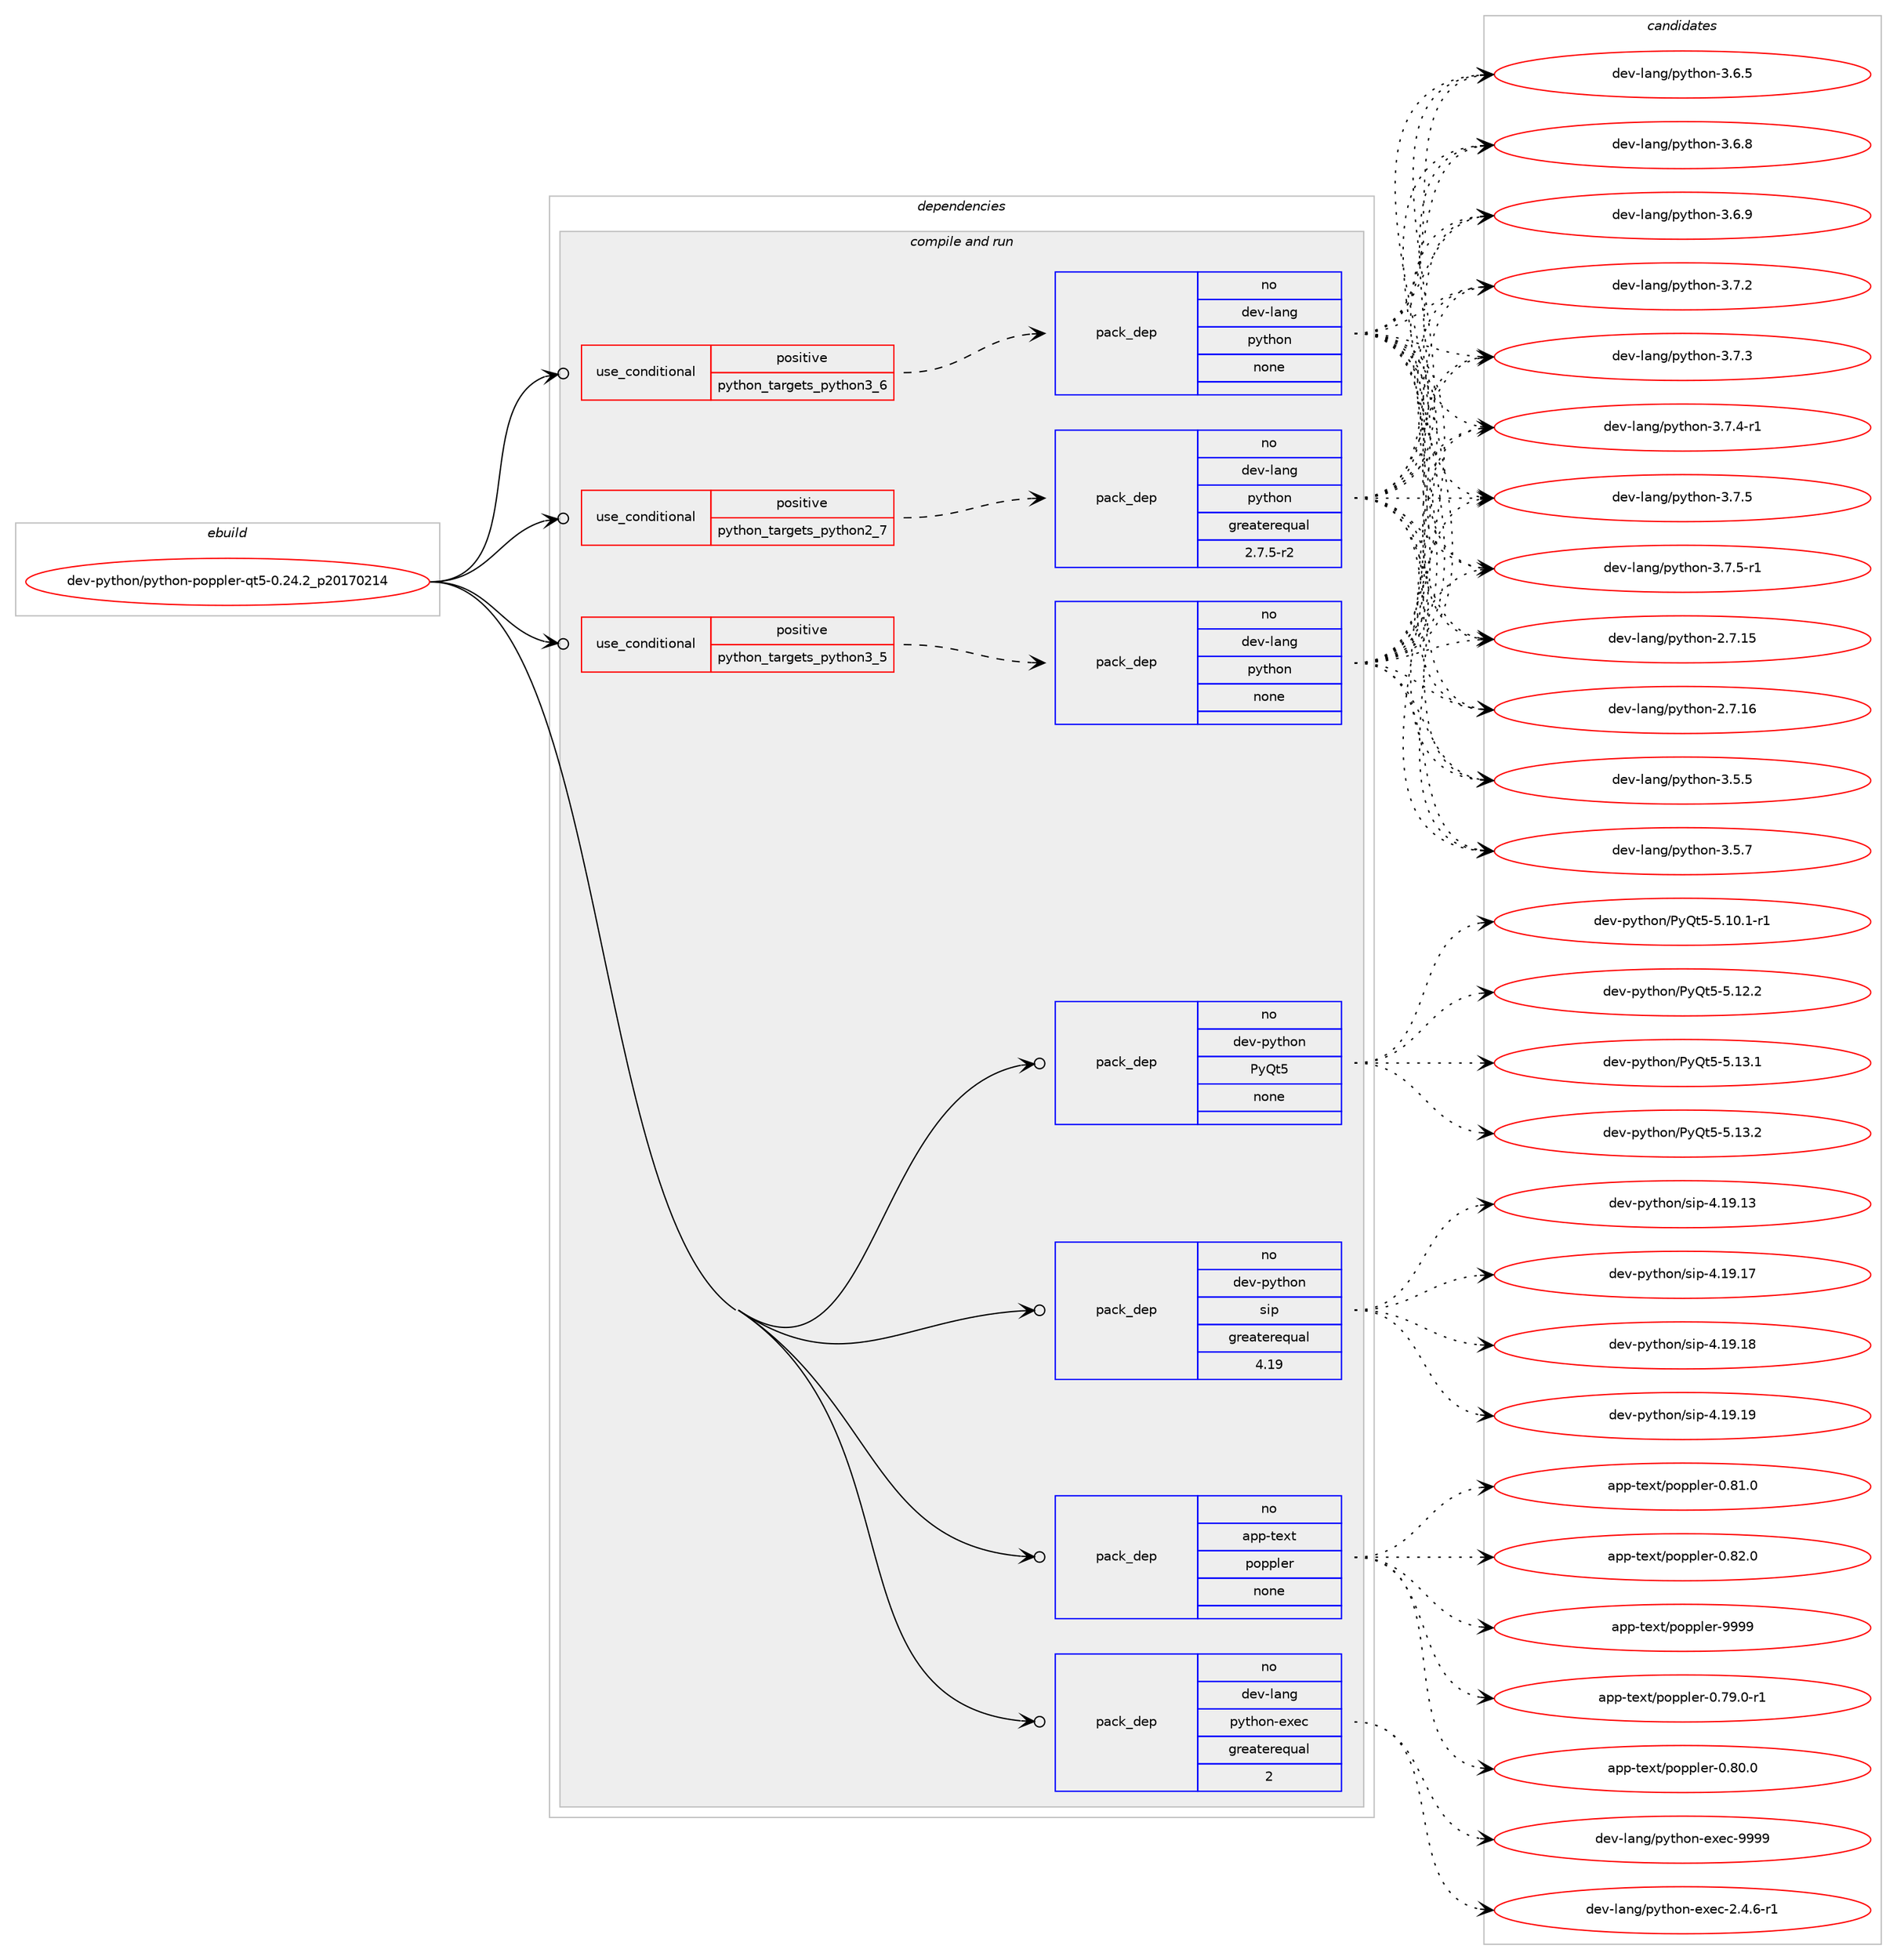 digraph prolog {

# *************
# Graph options
# *************

newrank=true;
concentrate=true;
compound=true;
graph [rankdir=LR,fontname=Helvetica,fontsize=10,ranksep=1.5];#, ranksep=2.5, nodesep=0.2];
edge  [arrowhead=vee];
node  [fontname=Helvetica,fontsize=10];

# **********
# The ebuild
# **********

subgraph cluster_leftcol {
color=gray;
rank=same;
label=<<i>ebuild</i>>;
id [label="dev-python/python-poppler-qt5-0.24.2_p20170214", color=red, width=4, href="../dev-python/python-poppler-qt5-0.24.2_p20170214.svg"];
}

# ****************
# The dependencies
# ****************

subgraph cluster_midcol {
color=gray;
label=<<i>dependencies</i>>;
subgraph cluster_compile {
fillcolor="#eeeeee";
style=filled;
label=<<i>compile</i>>;
}
subgraph cluster_compileandrun {
fillcolor="#eeeeee";
style=filled;
label=<<i>compile and run</i>>;
subgraph cond147842 {
dependency632654 [label=<<TABLE BORDER="0" CELLBORDER="1" CELLSPACING="0" CELLPADDING="4"><TR><TD ROWSPAN="3" CELLPADDING="10">use_conditional</TD></TR><TR><TD>positive</TD></TR><TR><TD>python_targets_python2_7</TD></TR></TABLE>>, shape=none, color=red];
subgraph pack472941 {
dependency632655 [label=<<TABLE BORDER="0" CELLBORDER="1" CELLSPACING="0" CELLPADDING="4" WIDTH="220"><TR><TD ROWSPAN="6" CELLPADDING="30">pack_dep</TD></TR><TR><TD WIDTH="110">no</TD></TR><TR><TD>dev-lang</TD></TR><TR><TD>python</TD></TR><TR><TD>greaterequal</TD></TR><TR><TD>2.7.5-r2</TD></TR></TABLE>>, shape=none, color=blue];
}
dependency632654:e -> dependency632655:w [weight=20,style="dashed",arrowhead="vee"];
}
id:e -> dependency632654:w [weight=20,style="solid",arrowhead="odotvee"];
subgraph cond147843 {
dependency632656 [label=<<TABLE BORDER="0" CELLBORDER="1" CELLSPACING="0" CELLPADDING="4"><TR><TD ROWSPAN="3" CELLPADDING="10">use_conditional</TD></TR><TR><TD>positive</TD></TR><TR><TD>python_targets_python3_5</TD></TR></TABLE>>, shape=none, color=red];
subgraph pack472942 {
dependency632657 [label=<<TABLE BORDER="0" CELLBORDER="1" CELLSPACING="0" CELLPADDING="4" WIDTH="220"><TR><TD ROWSPAN="6" CELLPADDING="30">pack_dep</TD></TR><TR><TD WIDTH="110">no</TD></TR><TR><TD>dev-lang</TD></TR><TR><TD>python</TD></TR><TR><TD>none</TD></TR><TR><TD></TD></TR></TABLE>>, shape=none, color=blue];
}
dependency632656:e -> dependency632657:w [weight=20,style="dashed",arrowhead="vee"];
}
id:e -> dependency632656:w [weight=20,style="solid",arrowhead="odotvee"];
subgraph cond147844 {
dependency632658 [label=<<TABLE BORDER="0" CELLBORDER="1" CELLSPACING="0" CELLPADDING="4"><TR><TD ROWSPAN="3" CELLPADDING="10">use_conditional</TD></TR><TR><TD>positive</TD></TR><TR><TD>python_targets_python3_6</TD></TR></TABLE>>, shape=none, color=red];
subgraph pack472943 {
dependency632659 [label=<<TABLE BORDER="0" CELLBORDER="1" CELLSPACING="0" CELLPADDING="4" WIDTH="220"><TR><TD ROWSPAN="6" CELLPADDING="30">pack_dep</TD></TR><TR><TD WIDTH="110">no</TD></TR><TR><TD>dev-lang</TD></TR><TR><TD>python</TD></TR><TR><TD>none</TD></TR><TR><TD></TD></TR></TABLE>>, shape=none, color=blue];
}
dependency632658:e -> dependency632659:w [weight=20,style="dashed",arrowhead="vee"];
}
id:e -> dependency632658:w [weight=20,style="solid",arrowhead="odotvee"];
subgraph pack472944 {
dependency632660 [label=<<TABLE BORDER="0" CELLBORDER="1" CELLSPACING="0" CELLPADDING="4" WIDTH="220"><TR><TD ROWSPAN="6" CELLPADDING="30">pack_dep</TD></TR><TR><TD WIDTH="110">no</TD></TR><TR><TD>app-text</TD></TR><TR><TD>poppler</TD></TR><TR><TD>none</TD></TR><TR><TD></TD></TR></TABLE>>, shape=none, color=blue];
}
id:e -> dependency632660:w [weight=20,style="solid",arrowhead="odotvee"];
subgraph pack472945 {
dependency632661 [label=<<TABLE BORDER="0" CELLBORDER="1" CELLSPACING="0" CELLPADDING="4" WIDTH="220"><TR><TD ROWSPAN="6" CELLPADDING="30">pack_dep</TD></TR><TR><TD WIDTH="110">no</TD></TR><TR><TD>dev-lang</TD></TR><TR><TD>python-exec</TD></TR><TR><TD>greaterequal</TD></TR><TR><TD>2</TD></TR></TABLE>>, shape=none, color=blue];
}
id:e -> dependency632661:w [weight=20,style="solid",arrowhead="odotvee"];
subgraph pack472946 {
dependency632662 [label=<<TABLE BORDER="0" CELLBORDER="1" CELLSPACING="0" CELLPADDING="4" WIDTH="220"><TR><TD ROWSPAN="6" CELLPADDING="30">pack_dep</TD></TR><TR><TD WIDTH="110">no</TD></TR><TR><TD>dev-python</TD></TR><TR><TD>PyQt5</TD></TR><TR><TD>none</TD></TR><TR><TD></TD></TR></TABLE>>, shape=none, color=blue];
}
id:e -> dependency632662:w [weight=20,style="solid",arrowhead="odotvee"];
subgraph pack472947 {
dependency632663 [label=<<TABLE BORDER="0" CELLBORDER="1" CELLSPACING="0" CELLPADDING="4" WIDTH="220"><TR><TD ROWSPAN="6" CELLPADDING="30">pack_dep</TD></TR><TR><TD WIDTH="110">no</TD></TR><TR><TD>dev-python</TD></TR><TR><TD>sip</TD></TR><TR><TD>greaterequal</TD></TR><TR><TD>4.19</TD></TR></TABLE>>, shape=none, color=blue];
}
id:e -> dependency632663:w [weight=20,style="solid",arrowhead="odotvee"];
}
subgraph cluster_run {
fillcolor="#eeeeee";
style=filled;
label=<<i>run</i>>;
}
}

# **************
# The candidates
# **************

subgraph cluster_choices {
rank=same;
color=gray;
label=<<i>candidates</i>>;

subgraph choice472941 {
color=black;
nodesep=1;
choice10010111845108971101034711212111610411111045504655464953 [label="dev-lang/python-2.7.15", color=red, width=4,href="../dev-lang/python-2.7.15.svg"];
choice10010111845108971101034711212111610411111045504655464954 [label="dev-lang/python-2.7.16", color=red, width=4,href="../dev-lang/python-2.7.16.svg"];
choice100101118451089711010347112121116104111110455146534653 [label="dev-lang/python-3.5.5", color=red, width=4,href="../dev-lang/python-3.5.5.svg"];
choice100101118451089711010347112121116104111110455146534655 [label="dev-lang/python-3.5.7", color=red, width=4,href="../dev-lang/python-3.5.7.svg"];
choice100101118451089711010347112121116104111110455146544653 [label="dev-lang/python-3.6.5", color=red, width=4,href="../dev-lang/python-3.6.5.svg"];
choice100101118451089711010347112121116104111110455146544656 [label="dev-lang/python-3.6.8", color=red, width=4,href="../dev-lang/python-3.6.8.svg"];
choice100101118451089711010347112121116104111110455146544657 [label="dev-lang/python-3.6.9", color=red, width=4,href="../dev-lang/python-3.6.9.svg"];
choice100101118451089711010347112121116104111110455146554650 [label="dev-lang/python-3.7.2", color=red, width=4,href="../dev-lang/python-3.7.2.svg"];
choice100101118451089711010347112121116104111110455146554651 [label="dev-lang/python-3.7.3", color=red, width=4,href="../dev-lang/python-3.7.3.svg"];
choice1001011184510897110103471121211161041111104551465546524511449 [label="dev-lang/python-3.7.4-r1", color=red, width=4,href="../dev-lang/python-3.7.4-r1.svg"];
choice100101118451089711010347112121116104111110455146554653 [label="dev-lang/python-3.7.5", color=red, width=4,href="../dev-lang/python-3.7.5.svg"];
choice1001011184510897110103471121211161041111104551465546534511449 [label="dev-lang/python-3.7.5-r1", color=red, width=4,href="../dev-lang/python-3.7.5-r1.svg"];
dependency632655:e -> choice10010111845108971101034711212111610411111045504655464953:w [style=dotted,weight="100"];
dependency632655:e -> choice10010111845108971101034711212111610411111045504655464954:w [style=dotted,weight="100"];
dependency632655:e -> choice100101118451089711010347112121116104111110455146534653:w [style=dotted,weight="100"];
dependency632655:e -> choice100101118451089711010347112121116104111110455146534655:w [style=dotted,weight="100"];
dependency632655:e -> choice100101118451089711010347112121116104111110455146544653:w [style=dotted,weight="100"];
dependency632655:e -> choice100101118451089711010347112121116104111110455146544656:w [style=dotted,weight="100"];
dependency632655:e -> choice100101118451089711010347112121116104111110455146544657:w [style=dotted,weight="100"];
dependency632655:e -> choice100101118451089711010347112121116104111110455146554650:w [style=dotted,weight="100"];
dependency632655:e -> choice100101118451089711010347112121116104111110455146554651:w [style=dotted,weight="100"];
dependency632655:e -> choice1001011184510897110103471121211161041111104551465546524511449:w [style=dotted,weight="100"];
dependency632655:e -> choice100101118451089711010347112121116104111110455146554653:w [style=dotted,weight="100"];
dependency632655:e -> choice1001011184510897110103471121211161041111104551465546534511449:w [style=dotted,weight="100"];
}
subgraph choice472942 {
color=black;
nodesep=1;
choice10010111845108971101034711212111610411111045504655464953 [label="dev-lang/python-2.7.15", color=red, width=4,href="../dev-lang/python-2.7.15.svg"];
choice10010111845108971101034711212111610411111045504655464954 [label="dev-lang/python-2.7.16", color=red, width=4,href="../dev-lang/python-2.7.16.svg"];
choice100101118451089711010347112121116104111110455146534653 [label="dev-lang/python-3.5.5", color=red, width=4,href="../dev-lang/python-3.5.5.svg"];
choice100101118451089711010347112121116104111110455146534655 [label="dev-lang/python-3.5.7", color=red, width=4,href="../dev-lang/python-3.5.7.svg"];
choice100101118451089711010347112121116104111110455146544653 [label="dev-lang/python-3.6.5", color=red, width=4,href="../dev-lang/python-3.6.5.svg"];
choice100101118451089711010347112121116104111110455146544656 [label="dev-lang/python-3.6.8", color=red, width=4,href="../dev-lang/python-3.6.8.svg"];
choice100101118451089711010347112121116104111110455146544657 [label="dev-lang/python-3.6.9", color=red, width=4,href="../dev-lang/python-3.6.9.svg"];
choice100101118451089711010347112121116104111110455146554650 [label="dev-lang/python-3.7.2", color=red, width=4,href="../dev-lang/python-3.7.2.svg"];
choice100101118451089711010347112121116104111110455146554651 [label="dev-lang/python-3.7.3", color=red, width=4,href="../dev-lang/python-3.7.3.svg"];
choice1001011184510897110103471121211161041111104551465546524511449 [label="dev-lang/python-3.7.4-r1", color=red, width=4,href="../dev-lang/python-3.7.4-r1.svg"];
choice100101118451089711010347112121116104111110455146554653 [label="dev-lang/python-3.7.5", color=red, width=4,href="../dev-lang/python-3.7.5.svg"];
choice1001011184510897110103471121211161041111104551465546534511449 [label="dev-lang/python-3.7.5-r1", color=red, width=4,href="../dev-lang/python-3.7.5-r1.svg"];
dependency632657:e -> choice10010111845108971101034711212111610411111045504655464953:w [style=dotted,weight="100"];
dependency632657:e -> choice10010111845108971101034711212111610411111045504655464954:w [style=dotted,weight="100"];
dependency632657:e -> choice100101118451089711010347112121116104111110455146534653:w [style=dotted,weight="100"];
dependency632657:e -> choice100101118451089711010347112121116104111110455146534655:w [style=dotted,weight="100"];
dependency632657:e -> choice100101118451089711010347112121116104111110455146544653:w [style=dotted,weight="100"];
dependency632657:e -> choice100101118451089711010347112121116104111110455146544656:w [style=dotted,weight="100"];
dependency632657:e -> choice100101118451089711010347112121116104111110455146544657:w [style=dotted,weight="100"];
dependency632657:e -> choice100101118451089711010347112121116104111110455146554650:w [style=dotted,weight="100"];
dependency632657:e -> choice100101118451089711010347112121116104111110455146554651:w [style=dotted,weight="100"];
dependency632657:e -> choice1001011184510897110103471121211161041111104551465546524511449:w [style=dotted,weight="100"];
dependency632657:e -> choice100101118451089711010347112121116104111110455146554653:w [style=dotted,weight="100"];
dependency632657:e -> choice1001011184510897110103471121211161041111104551465546534511449:w [style=dotted,weight="100"];
}
subgraph choice472943 {
color=black;
nodesep=1;
choice10010111845108971101034711212111610411111045504655464953 [label="dev-lang/python-2.7.15", color=red, width=4,href="../dev-lang/python-2.7.15.svg"];
choice10010111845108971101034711212111610411111045504655464954 [label="dev-lang/python-2.7.16", color=red, width=4,href="../dev-lang/python-2.7.16.svg"];
choice100101118451089711010347112121116104111110455146534653 [label="dev-lang/python-3.5.5", color=red, width=4,href="../dev-lang/python-3.5.5.svg"];
choice100101118451089711010347112121116104111110455146534655 [label="dev-lang/python-3.5.7", color=red, width=4,href="../dev-lang/python-3.5.7.svg"];
choice100101118451089711010347112121116104111110455146544653 [label="dev-lang/python-3.6.5", color=red, width=4,href="../dev-lang/python-3.6.5.svg"];
choice100101118451089711010347112121116104111110455146544656 [label="dev-lang/python-3.6.8", color=red, width=4,href="../dev-lang/python-3.6.8.svg"];
choice100101118451089711010347112121116104111110455146544657 [label="dev-lang/python-3.6.9", color=red, width=4,href="../dev-lang/python-3.6.9.svg"];
choice100101118451089711010347112121116104111110455146554650 [label="dev-lang/python-3.7.2", color=red, width=4,href="../dev-lang/python-3.7.2.svg"];
choice100101118451089711010347112121116104111110455146554651 [label="dev-lang/python-3.7.3", color=red, width=4,href="../dev-lang/python-3.7.3.svg"];
choice1001011184510897110103471121211161041111104551465546524511449 [label="dev-lang/python-3.7.4-r1", color=red, width=4,href="../dev-lang/python-3.7.4-r1.svg"];
choice100101118451089711010347112121116104111110455146554653 [label="dev-lang/python-3.7.5", color=red, width=4,href="../dev-lang/python-3.7.5.svg"];
choice1001011184510897110103471121211161041111104551465546534511449 [label="dev-lang/python-3.7.5-r1", color=red, width=4,href="../dev-lang/python-3.7.5-r1.svg"];
dependency632659:e -> choice10010111845108971101034711212111610411111045504655464953:w [style=dotted,weight="100"];
dependency632659:e -> choice10010111845108971101034711212111610411111045504655464954:w [style=dotted,weight="100"];
dependency632659:e -> choice100101118451089711010347112121116104111110455146534653:w [style=dotted,weight="100"];
dependency632659:e -> choice100101118451089711010347112121116104111110455146534655:w [style=dotted,weight="100"];
dependency632659:e -> choice100101118451089711010347112121116104111110455146544653:w [style=dotted,weight="100"];
dependency632659:e -> choice100101118451089711010347112121116104111110455146544656:w [style=dotted,weight="100"];
dependency632659:e -> choice100101118451089711010347112121116104111110455146544657:w [style=dotted,weight="100"];
dependency632659:e -> choice100101118451089711010347112121116104111110455146554650:w [style=dotted,weight="100"];
dependency632659:e -> choice100101118451089711010347112121116104111110455146554651:w [style=dotted,weight="100"];
dependency632659:e -> choice1001011184510897110103471121211161041111104551465546524511449:w [style=dotted,weight="100"];
dependency632659:e -> choice100101118451089711010347112121116104111110455146554653:w [style=dotted,weight="100"];
dependency632659:e -> choice1001011184510897110103471121211161041111104551465546534511449:w [style=dotted,weight="100"];
}
subgraph choice472944 {
color=black;
nodesep=1;
choice971121124511610112011647112111112112108101114454846555746484511449 [label="app-text/poppler-0.79.0-r1", color=red, width=4,href="../app-text/poppler-0.79.0-r1.svg"];
choice97112112451161011201164711211111211210810111445484656484648 [label="app-text/poppler-0.80.0", color=red, width=4,href="../app-text/poppler-0.80.0.svg"];
choice97112112451161011201164711211111211210810111445484656494648 [label="app-text/poppler-0.81.0", color=red, width=4,href="../app-text/poppler-0.81.0.svg"];
choice97112112451161011201164711211111211210810111445484656504648 [label="app-text/poppler-0.82.0", color=red, width=4,href="../app-text/poppler-0.82.0.svg"];
choice9711211245116101120116471121111121121081011144557575757 [label="app-text/poppler-9999", color=red, width=4,href="../app-text/poppler-9999.svg"];
dependency632660:e -> choice971121124511610112011647112111112112108101114454846555746484511449:w [style=dotted,weight="100"];
dependency632660:e -> choice97112112451161011201164711211111211210810111445484656484648:w [style=dotted,weight="100"];
dependency632660:e -> choice97112112451161011201164711211111211210810111445484656494648:w [style=dotted,weight="100"];
dependency632660:e -> choice97112112451161011201164711211111211210810111445484656504648:w [style=dotted,weight="100"];
dependency632660:e -> choice9711211245116101120116471121111121121081011144557575757:w [style=dotted,weight="100"];
}
subgraph choice472945 {
color=black;
nodesep=1;
choice10010111845108971101034711212111610411111045101120101994550465246544511449 [label="dev-lang/python-exec-2.4.6-r1", color=red, width=4,href="../dev-lang/python-exec-2.4.6-r1.svg"];
choice10010111845108971101034711212111610411111045101120101994557575757 [label="dev-lang/python-exec-9999", color=red, width=4,href="../dev-lang/python-exec-9999.svg"];
dependency632661:e -> choice10010111845108971101034711212111610411111045101120101994550465246544511449:w [style=dotted,weight="100"];
dependency632661:e -> choice10010111845108971101034711212111610411111045101120101994557575757:w [style=dotted,weight="100"];
}
subgraph choice472946 {
color=black;
nodesep=1;
choice1001011184511212111610411111047801218111653455346494846494511449 [label="dev-python/PyQt5-5.10.1-r1", color=red, width=4,href="../dev-python/PyQt5-5.10.1-r1.svg"];
choice100101118451121211161041111104780121811165345534649504650 [label="dev-python/PyQt5-5.12.2", color=red, width=4,href="../dev-python/PyQt5-5.12.2.svg"];
choice100101118451121211161041111104780121811165345534649514649 [label="dev-python/PyQt5-5.13.1", color=red, width=4,href="../dev-python/PyQt5-5.13.1.svg"];
choice100101118451121211161041111104780121811165345534649514650 [label="dev-python/PyQt5-5.13.2", color=red, width=4,href="../dev-python/PyQt5-5.13.2.svg"];
dependency632662:e -> choice1001011184511212111610411111047801218111653455346494846494511449:w [style=dotted,weight="100"];
dependency632662:e -> choice100101118451121211161041111104780121811165345534649504650:w [style=dotted,weight="100"];
dependency632662:e -> choice100101118451121211161041111104780121811165345534649514649:w [style=dotted,weight="100"];
dependency632662:e -> choice100101118451121211161041111104780121811165345534649514650:w [style=dotted,weight="100"];
}
subgraph choice472947 {
color=black;
nodesep=1;
choice10010111845112121116104111110471151051124552464957464951 [label="dev-python/sip-4.19.13", color=red, width=4,href="../dev-python/sip-4.19.13.svg"];
choice10010111845112121116104111110471151051124552464957464955 [label="dev-python/sip-4.19.17", color=red, width=4,href="../dev-python/sip-4.19.17.svg"];
choice10010111845112121116104111110471151051124552464957464956 [label="dev-python/sip-4.19.18", color=red, width=4,href="../dev-python/sip-4.19.18.svg"];
choice10010111845112121116104111110471151051124552464957464957 [label="dev-python/sip-4.19.19", color=red, width=4,href="../dev-python/sip-4.19.19.svg"];
dependency632663:e -> choice10010111845112121116104111110471151051124552464957464951:w [style=dotted,weight="100"];
dependency632663:e -> choice10010111845112121116104111110471151051124552464957464955:w [style=dotted,weight="100"];
dependency632663:e -> choice10010111845112121116104111110471151051124552464957464956:w [style=dotted,weight="100"];
dependency632663:e -> choice10010111845112121116104111110471151051124552464957464957:w [style=dotted,weight="100"];
}
}

}

